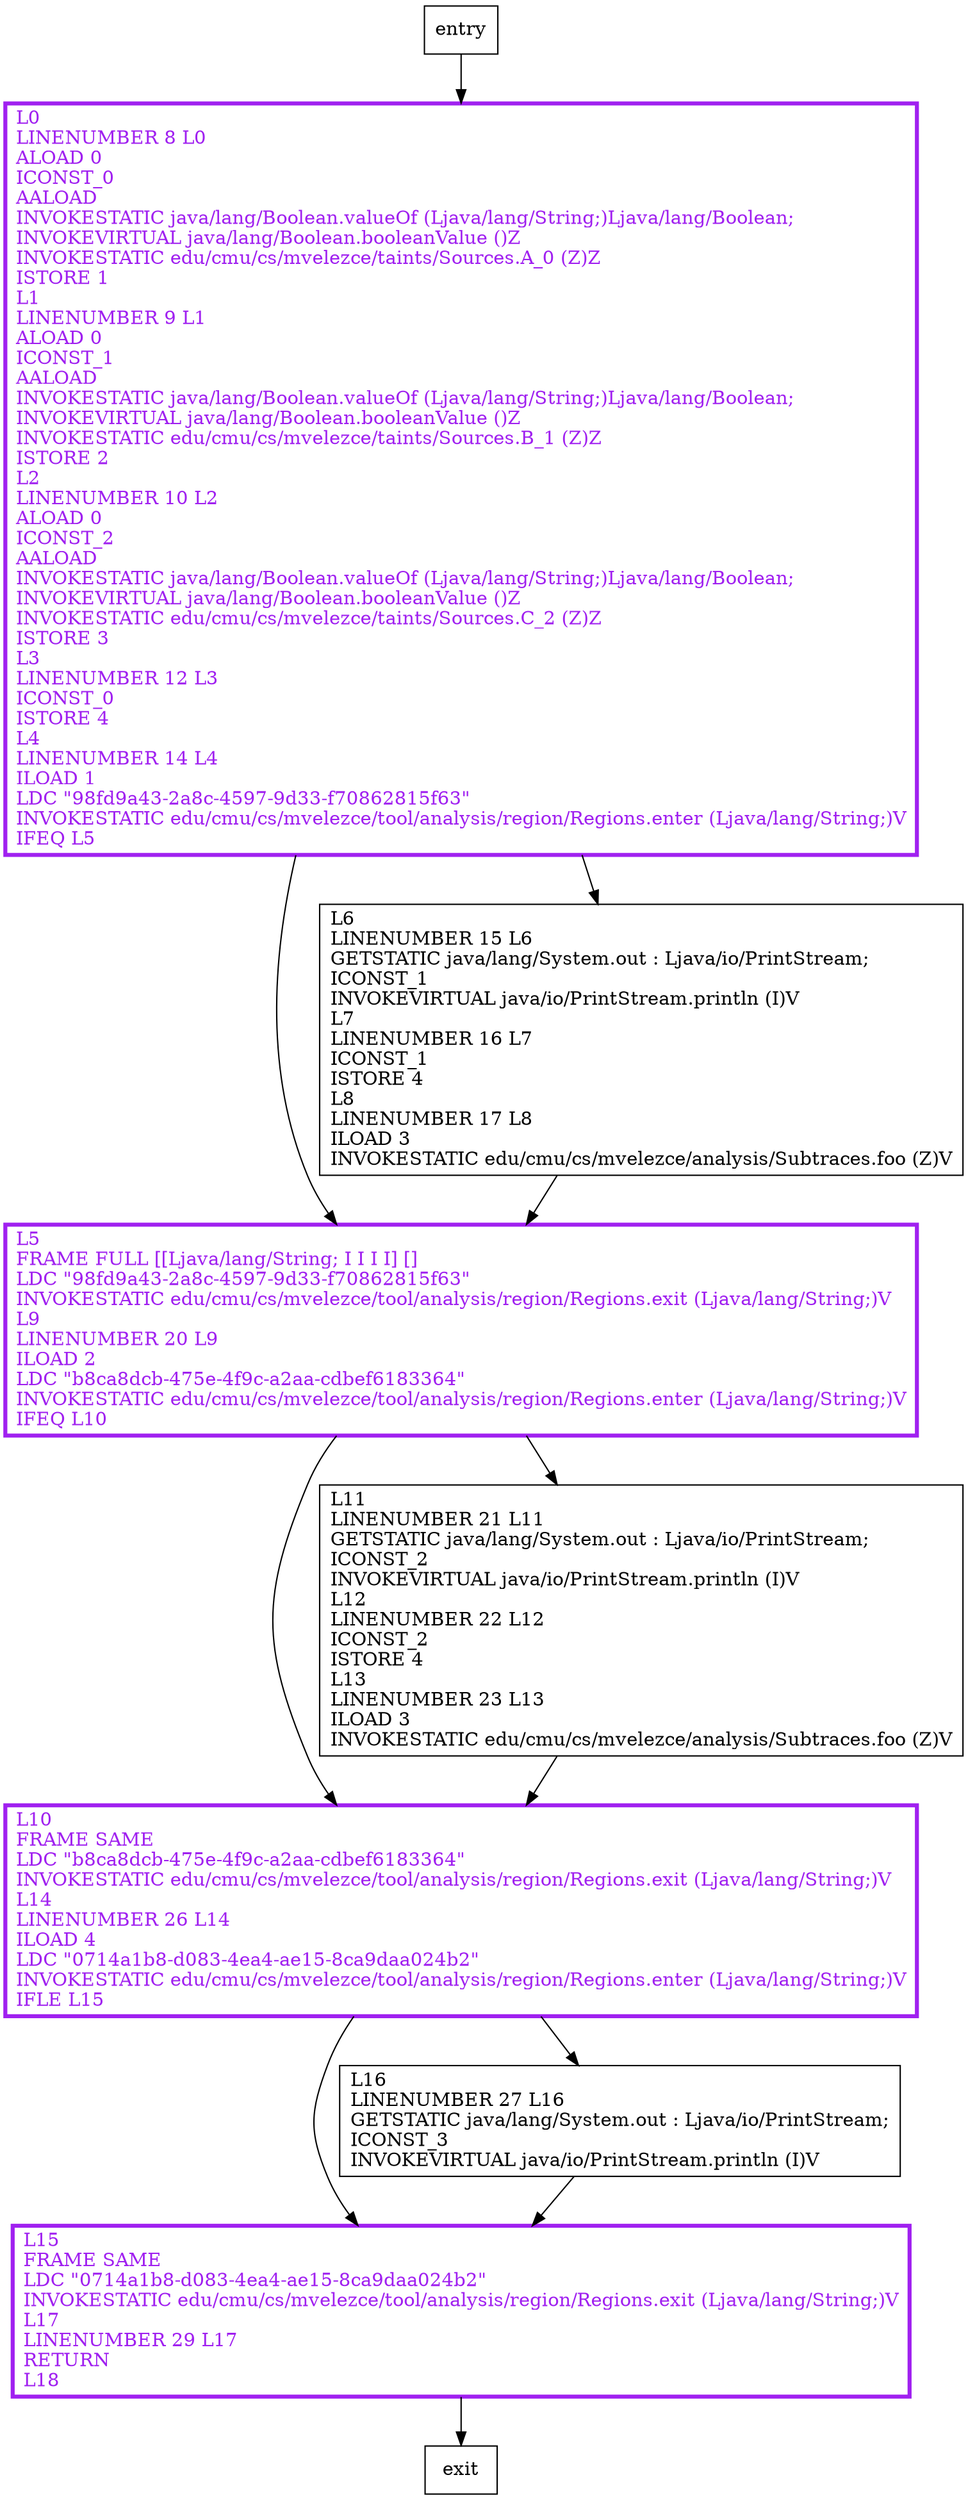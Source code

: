 digraph main {
node [shape=record];
1479691423 [label="L10\lFRAME SAME\lLDC \"b8ca8dcb-475e-4f9c-a2aa-cdbef6183364\"\lINVOKESTATIC edu/cmu/cs/mvelezce/tool/analysis/region/Regions.exit (Ljava/lang/String;)V\lL14\lLINENUMBER 26 L14\lILOAD 4\lLDC \"0714a1b8-d083-4ea4-ae15-8ca9daa024b2\"\lINVOKESTATIC edu/cmu/cs/mvelezce/tool/analysis/region/Regions.enter (Ljava/lang/String;)V\lIFLE L15\l"];
1756064432 [label="L5\lFRAME FULL [[Ljava/lang/String; I I I I] []\lLDC \"98fd9a43-2a8c-4597-9d33-f70862815f63\"\lINVOKESTATIC edu/cmu/cs/mvelezce/tool/analysis/region/Regions.exit (Ljava/lang/String;)V\lL9\lLINENUMBER 20 L9\lILOAD 2\lLDC \"b8ca8dcb-475e-4f9c-a2aa-cdbef6183364\"\lINVOKESTATIC edu/cmu/cs/mvelezce/tool/analysis/region/Regions.enter (Ljava/lang/String;)V\lIFEQ L10\l"];
903218049 [label="L0\lLINENUMBER 8 L0\lALOAD 0\lICONST_0\lAALOAD\lINVOKESTATIC java/lang/Boolean.valueOf (Ljava/lang/String;)Ljava/lang/Boolean;\lINVOKEVIRTUAL java/lang/Boolean.booleanValue ()Z\lINVOKESTATIC edu/cmu/cs/mvelezce/taints/Sources.A_0 (Z)Z\lISTORE 1\lL1\lLINENUMBER 9 L1\lALOAD 0\lICONST_1\lAALOAD\lINVOKESTATIC java/lang/Boolean.valueOf (Ljava/lang/String;)Ljava/lang/Boolean;\lINVOKEVIRTUAL java/lang/Boolean.booleanValue ()Z\lINVOKESTATIC edu/cmu/cs/mvelezce/taints/Sources.B_1 (Z)Z\lISTORE 2\lL2\lLINENUMBER 10 L2\lALOAD 0\lICONST_2\lAALOAD\lINVOKESTATIC java/lang/Boolean.valueOf (Ljava/lang/String;)Ljava/lang/Boolean;\lINVOKEVIRTUAL java/lang/Boolean.booleanValue ()Z\lINVOKESTATIC edu/cmu/cs/mvelezce/taints/Sources.C_2 (Z)Z\lISTORE 3\lL3\lLINENUMBER 12 L3\lICONST_0\lISTORE 4\lL4\lLINENUMBER 14 L4\lILOAD 1\lLDC \"98fd9a43-2a8c-4597-9d33-f70862815f63\"\lINVOKESTATIC edu/cmu/cs/mvelezce/tool/analysis/region/Regions.enter (Ljava/lang/String;)V\lIFEQ L5\l"];
1901752553 [label="L15\lFRAME SAME\lLDC \"0714a1b8-d083-4ea4-ae15-8ca9daa024b2\"\lINVOKESTATIC edu/cmu/cs/mvelezce/tool/analysis/region/Regions.exit (Ljava/lang/String;)V\lL17\lLINENUMBER 29 L17\lRETURN\lL18\l"];
1568507411 [label="L11\lLINENUMBER 21 L11\lGETSTATIC java/lang/System.out : Ljava/io/PrintStream;\lICONST_2\lINVOKEVIRTUAL java/io/PrintStream.println (I)V\lL12\lLINENUMBER 22 L12\lICONST_2\lISTORE 4\lL13\lLINENUMBER 23 L13\lILOAD 3\lINVOKESTATIC edu/cmu/cs/mvelezce/analysis/Subtraces.foo (Z)V\l"];
1857063398 [label="L16\lLINENUMBER 27 L16\lGETSTATIC java/lang/System.out : Ljava/io/PrintStream;\lICONST_3\lINVOKEVIRTUAL java/io/PrintStream.println (I)V\l"];
1644155208 [label="L6\lLINENUMBER 15 L6\lGETSTATIC java/lang/System.out : Ljava/io/PrintStream;\lICONST_1\lINVOKEVIRTUAL java/io/PrintStream.println (I)V\lL7\lLINENUMBER 16 L7\lICONST_1\lISTORE 4\lL8\lLINENUMBER 17 L8\lILOAD 3\lINVOKESTATIC edu/cmu/cs/mvelezce/analysis/Subtraces.foo (Z)V\l"];
entry;
exit;
entry -> 903218049;
1479691423 -> 1901752553;
1479691423 -> 1857063398;
1756064432 -> 1479691423;
1756064432 -> 1568507411;
903218049 -> 1756064432;
903218049 -> 1644155208;
1901752553 -> exit;
1568507411 -> 1479691423;
1857063398 -> 1901752553;
1644155208 -> 1756064432;
1479691423[fontcolor="purple", penwidth=3, color="purple"];
1756064432[fontcolor="purple", penwidth=3, color="purple"];
903218049[fontcolor="purple", penwidth=3, color="purple"];
1901752553[fontcolor="purple", penwidth=3, color="purple"];
}
